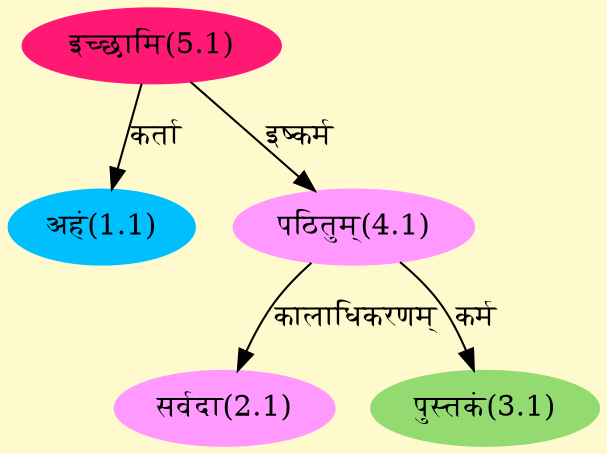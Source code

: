 digraph G{
rankdir=BT;
 compound=true;
 bgcolor="lemonchiffon1";
Node1_1 [style=filled, color="#00BFFF" label = "अहं(1.1)"]
Node5_1 [style=filled, color="#FF1975" label = "इच्छामि(5.1)"]
Node2_1 [style=filled, color="#FF99FF" label = "सर्वदा(2.1)"]
Node4_1 [style=filled, color="#FF99FF" label = "पठितुम्(4.1)"]
Node3_1 [style=filled, color="#93DB70" label = "पुस्तकं(3.1)"]
/* Start of Relations section */

Node1_1 -> Node5_1 [  label="कर्ता"  dir="back" ]
Node2_1 -> Node4_1 [  label="कालाधिकरणम्"  dir="back" ]
Node3_1 -> Node4_1 [  label="कर्म"  dir="back" ]
Node4_1 -> Node5_1 [  label="इष्कर्म"  dir="back" ]
}
